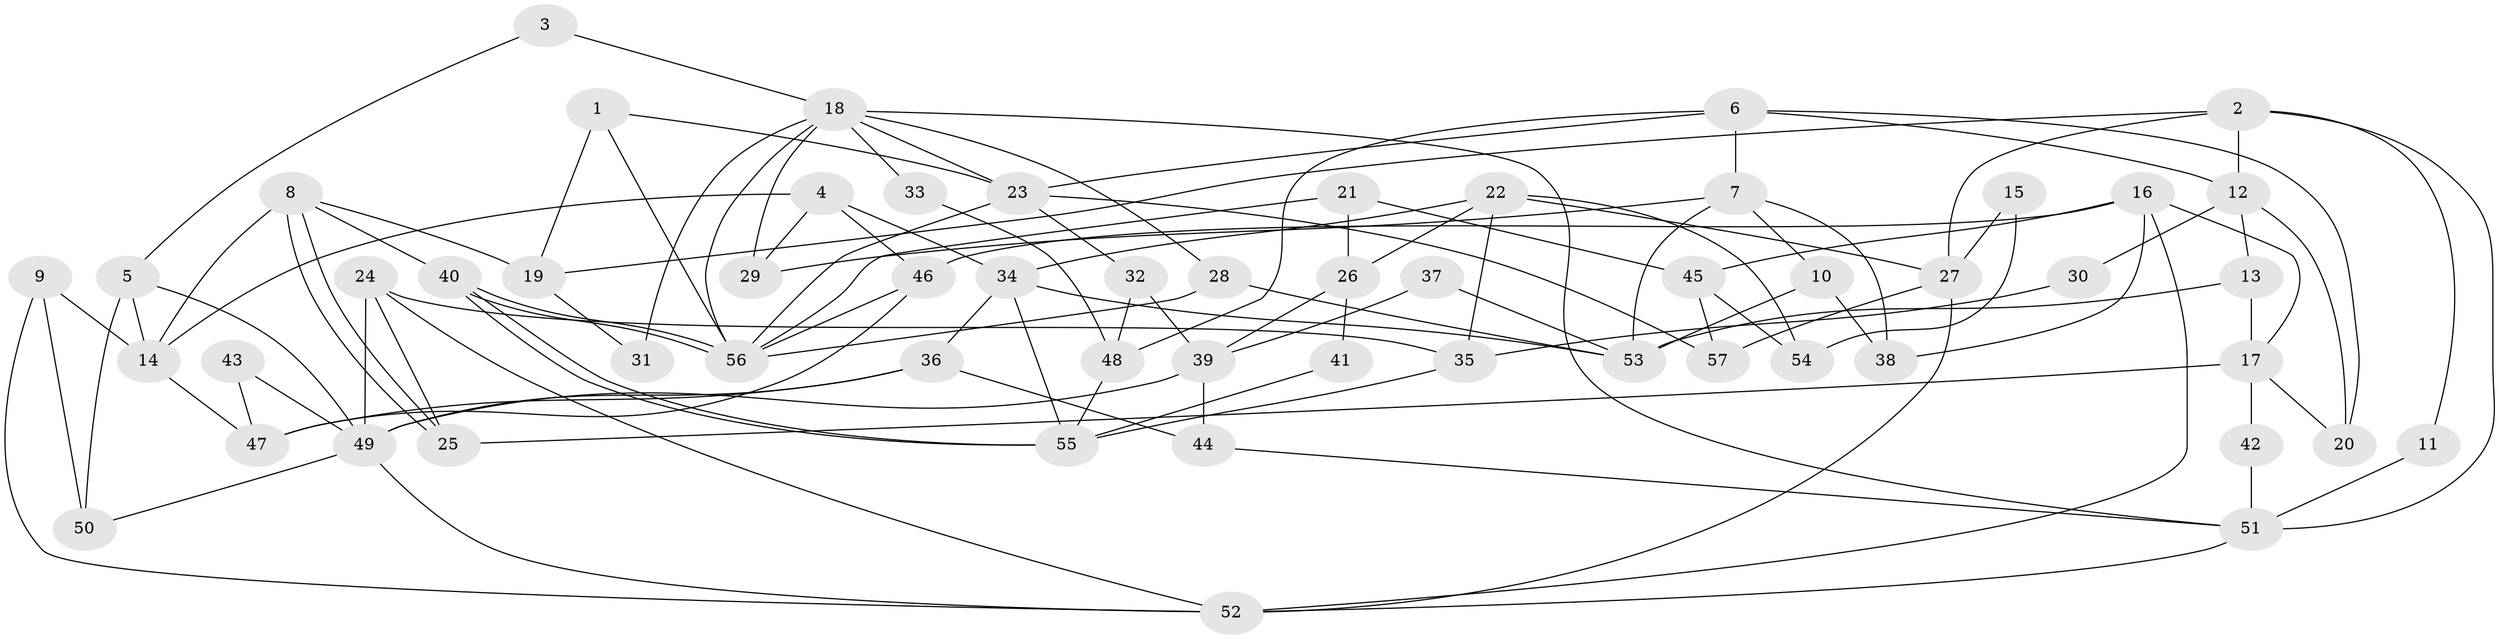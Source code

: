 // coarse degree distribution, {2: 0.10526315789473684, 7: 0.21052631578947367, 4: 0.15789473684210525, 6: 0.10526315789473684, 5: 0.10526315789473684, 9: 0.10526315789473684, 3: 0.05263157894736842, 8: 0.10526315789473684, 1: 0.05263157894736842}
// Generated by graph-tools (version 1.1) at 2025/37/03/04/25 23:37:14]
// undirected, 57 vertices, 114 edges
graph export_dot {
  node [color=gray90,style=filled];
  1;
  2;
  3;
  4;
  5;
  6;
  7;
  8;
  9;
  10;
  11;
  12;
  13;
  14;
  15;
  16;
  17;
  18;
  19;
  20;
  21;
  22;
  23;
  24;
  25;
  26;
  27;
  28;
  29;
  30;
  31;
  32;
  33;
  34;
  35;
  36;
  37;
  38;
  39;
  40;
  41;
  42;
  43;
  44;
  45;
  46;
  47;
  48;
  49;
  50;
  51;
  52;
  53;
  54;
  55;
  56;
  57;
  1 -- 19;
  1 -- 56;
  1 -- 23;
  2 -- 27;
  2 -- 51;
  2 -- 11;
  2 -- 12;
  2 -- 19;
  3 -- 18;
  3 -- 5;
  4 -- 34;
  4 -- 14;
  4 -- 29;
  4 -- 46;
  5 -- 50;
  5 -- 49;
  5 -- 14;
  6 -- 12;
  6 -- 23;
  6 -- 7;
  6 -- 20;
  6 -- 48;
  7 -- 10;
  7 -- 29;
  7 -- 38;
  7 -- 53;
  8 -- 40;
  8 -- 25;
  8 -- 25;
  8 -- 14;
  8 -- 19;
  9 -- 14;
  9 -- 52;
  9 -- 50;
  10 -- 53;
  10 -- 38;
  11 -- 51;
  12 -- 13;
  12 -- 20;
  12 -- 30;
  13 -- 17;
  13 -- 53;
  14 -- 47;
  15 -- 54;
  15 -- 27;
  16 -- 52;
  16 -- 46;
  16 -- 17;
  16 -- 38;
  16 -- 45;
  17 -- 20;
  17 -- 25;
  17 -- 42;
  18 -- 23;
  18 -- 29;
  18 -- 28;
  18 -- 31;
  18 -- 33;
  18 -- 51;
  18 -- 56;
  19 -- 31;
  21 -- 26;
  21 -- 56;
  21 -- 45;
  22 -- 34;
  22 -- 27;
  22 -- 26;
  22 -- 35;
  22 -- 54;
  23 -- 56;
  23 -- 32;
  23 -- 57;
  24 -- 25;
  24 -- 52;
  24 -- 35;
  24 -- 49;
  26 -- 39;
  26 -- 41;
  27 -- 57;
  27 -- 52;
  28 -- 56;
  28 -- 53;
  30 -- 35;
  32 -- 48;
  32 -- 39;
  33 -- 48;
  34 -- 55;
  34 -- 53;
  34 -- 36;
  35 -- 55;
  36 -- 47;
  36 -- 44;
  36 -- 49;
  37 -- 53;
  37 -- 39;
  39 -- 49;
  39 -- 44;
  40 -- 56;
  40 -- 56;
  40 -- 55;
  40 -- 55;
  41 -- 55;
  42 -- 51;
  43 -- 49;
  43 -- 47;
  44 -- 51;
  45 -- 54;
  45 -- 57;
  46 -- 56;
  46 -- 47;
  48 -- 55;
  49 -- 50;
  49 -- 52;
  51 -- 52;
}
